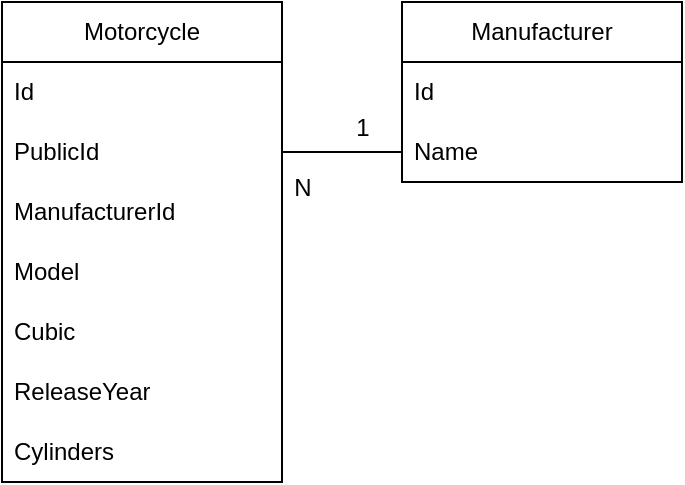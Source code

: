 <mxfile version="24.7.8">
  <diagram name="1 oldal" id="09kIOYKFSeUfo-1IL-CO">
    <mxGraphModel dx="989" dy="582" grid="1" gridSize="10" guides="1" tooltips="1" connect="1" arrows="1" fold="1" page="1" pageScale="1" pageWidth="827" pageHeight="1169" math="0" shadow="0">
      <root>
        <mxCell id="0" />
        <mxCell id="1" parent="0" />
        <mxCell id="TKmcuDN6Lb4Xo_V7J3cC-2" value="Motorcycle" style="swimlane;fontStyle=0;childLayout=stackLayout;horizontal=1;startSize=30;horizontalStack=0;resizeParent=1;resizeParentMax=0;resizeLast=0;collapsible=1;marginBottom=0;whiteSpace=wrap;html=1;" vertex="1" parent="1">
          <mxGeometry x="80" y="120" width="140" height="240" as="geometry" />
        </mxCell>
        <mxCell id="TKmcuDN6Lb4Xo_V7J3cC-3" value="Id" style="text;strokeColor=none;fillColor=none;align=left;verticalAlign=middle;spacingLeft=4;spacingRight=4;overflow=hidden;points=[[0,0.5],[1,0.5]];portConstraint=eastwest;rotatable=0;whiteSpace=wrap;html=1;" vertex="1" parent="TKmcuDN6Lb4Xo_V7J3cC-2">
          <mxGeometry y="30" width="140" height="30" as="geometry" />
        </mxCell>
        <mxCell id="TKmcuDN6Lb4Xo_V7J3cC-4" value="PublicId" style="text;strokeColor=none;fillColor=none;align=left;verticalAlign=middle;spacingLeft=4;spacingRight=4;overflow=hidden;points=[[0,0.5],[1,0.5]];portConstraint=eastwest;rotatable=0;whiteSpace=wrap;html=1;" vertex="1" parent="TKmcuDN6Lb4Xo_V7J3cC-2">
          <mxGeometry y="60" width="140" height="30" as="geometry" />
        </mxCell>
        <mxCell id="TKmcuDN6Lb4Xo_V7J3cC-19" value="ManufacturerId" style="text;strokeColor=none;fillColor=none;align=left;verticalAlign=middle;spacingLeft=4;spacingRight=4;overflow=hidden;points=[[0,0.5],[1,0.5]];portConstraint=eastwest;rotatable=0;whiteSpace=wrap;html=1;" vertex="1" parent="TKmcuDN6Lb4Xo_V7J3cC-2">
          <mxGeometry y="90" width="140" height="30" as="geometry" />
        </mxCell>
        <mxCell id="TKmcuDN6Lb4Xo_V7J3cC-5" value="Model" style="text;strokeColor=none;fillColor=none;align=left;verticalAlign=middle;spacingLeft=4;spacingRight=4;overflow=hidden;points=[[0,0.5],[1,0.5]];portConstraint=eastwest;rotatable=0;whiteSpace=wrap;html=1;" vertex="1" parent="TKmcuDN6Lb4Xo_V7J3cC-2">
          <mxGeometry y="120" width="140" height="30" as="geometry" />
        </mxCell>
        <mxCell id="TKmcuDN6Lb4Xo_V7J3cC-16" value="Cubic" style="text;strokeColor=none;fillColor=none;align=left;verticalAlign=middle;spacingLeft=4;spacingRight=4;overflow=hidden;points=[[0,0.5],[1,0.5]];portConstraint=eastwest;rotatable=0;whiteSpace=wrap;html=1;" vertex="1" parent="TKmcuDN6Lb4Xo_V7J3cC-2">
          <mxGeometry y="150" width="140" height="30" as="geometry" />
        </mxCell>
        <mxCell id="TKmcuDN6Lb4Xo_V7J3cC-17" value="ReleaseYear" style="text;strokeColor=none;fillColor=none;align=left;verticalAlign=middle;spacingLeft=4;spacingRight=4;overflow=hidden;points=[[0,0.5],[1,0.5]];portConstraint=eastwest;rotatable=0;whiteSpace=wrap;html=1;" vertex="1" parent="TKmcuDN6Lb4Xo_V7J3cC-2">
          <mxGeometry y="180" width="140" height="30" as="geometry" />
        </mxCell>
        <mxCell id="TKmcuDN6Lb4Xo_V7J3cC-18" value="Cylinders" style="text;strokeColor=none;fillColor=none;align=left;verticalAlign=middle;spacingLeft=4;spacingRight=4;overflow=hidden;points=[[0,0.5],[1,0.5]];portConstraint=eastwest;rotatable=0;whiteSpace=wrap;html=1;" vertex="1" parent="TKmcuDN6Lb4Xo_V7J3cC-2">
          <mxGeometry y="210" width="140" height="30" as="geometry" />
        </mxCell>
        <mxCell id="TKmcuDN6Lb4Xo_V7J3cC-6" value="Manufacturer" style="swimlane;fontStyle=0;childLayout=stackLayout;horizontal=1;startSize=30;horizontalStack=0;resizeParent=1;resizeParentMax=0;resizeLast=0;collapsible=1;marginBottom=0;whiteSpace=wrap;html=1;" vertex="1" parent="1">
          <mxGeometry x="280" y="120" width="140" height="90" as="geometry" />
        </mxCell>
        <mxCell id="TKmcuDN6Lb4Xo_V7J3cC-7" value="Id" style="text;strokeColor=none;fillColor=none;align=left;verticalAlign=middle;spacingLeft=4;spacingRight=4;overflow=hidden;points=[[0,0.5],[1,0.5]];portConstraint=eastwest;rotatable=0;whiteSpace=wrap;html=1;" vertex="1" parent="TKmcuDN6Lb4Xo_V7J3cC-6">
          <mxGeometry y="30" width="140" height="30" as="geometry" />
        </mxCell>
        <mxCell id="TKmcuDN6Lb4Xo_V7J3cC-8" value="Name" style="text;strokeColor=none;fillColor=none;align=left;verticalAlign=middle;spacingLeft=4;spacingRight=4;overflow=hidden;points=[[0,0.5],[1,0.5]];portConstraint=eastwest;rotatable=0;whiteSpace=wrap;html=1;" vertex="1" parent="TKmcuDN6Lb4Xo_V7J3cC-6">
          <mxGeometry y="60" width="140" height="30" as="geometry" />
        </mxCell>
        <mxCell id="TKmcuDN6Lb4Xo_V7J3cC-12" value="" style="endArrow=none;html=1;rounded=0;exitX=1;exitY=0.5;exitDx=0;exitDy=0;entryX=0;entryY=0.5;entryDx=0;entryDy=0;" edge="1" parent="1" source="TKmcuDN6Lb4Xo_V7J3cC-4" target="TKmcuDN6Lb4Xo_V7J3cC-8">
          <mxGeometry width="50" height="50" relative="1" as="geometry">
            <mxPoint x="440" y="250" as="sourcePoint" />
            <mxPoint x="490" y="200" as="targetPoint" />
          </mxGeometry>
        </mxCell>
        <mxCell id="TKmcuDN6Lb4Xo_V7J3cC-13" value="1" style="text;html=1;align=center;verticalAlign=middle;resizable=0;points=[];autosize=1;strokeColor=none;fillColor=none;" vertex="1" parent="1">
          <mxGeometry x="245" y="168" width="30" height="30" as="geometry" />
        </mxCell>
        <mxCell id="TKmcuDN6Lb4Xo_V7J3cC-14" value="N" style="text;html=1;align=center;verticalAlign=middle;resizable=0;points=[];autosize=1;strokeColor=none;fillColor=none;" vertex="1" parent="1">
          <mxGeometry x="215" y="198" width="30" height="30" as="geometry" />
        </mxCell>
      </root>
    </mxGraphModel>
  </diagram>
</mxfile>
